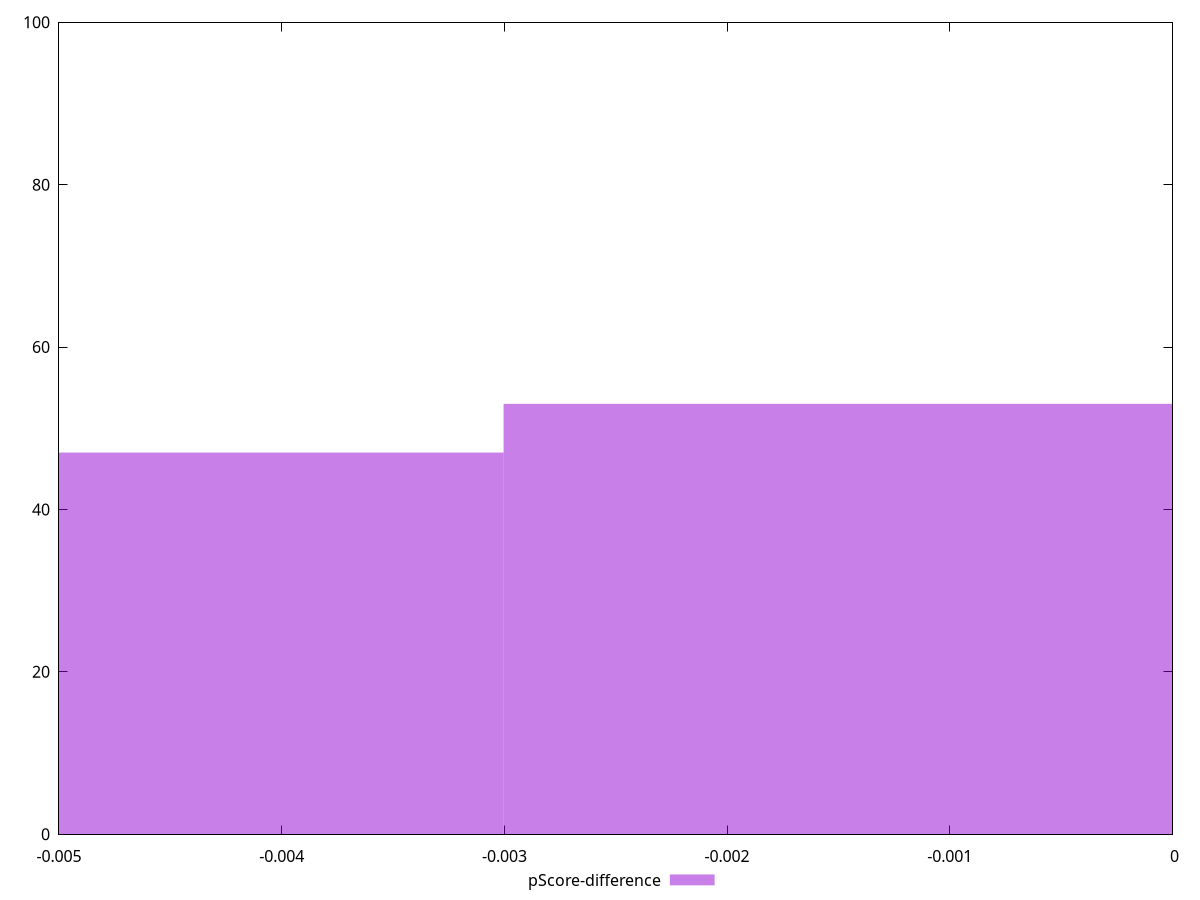 reset

$pScoreDifference <<EOF
-0.006007398251627343 47
0 53
EOF

set key outside below
set boxwidth 0.006007398251627343
set xrange [-0.0050000000000000044:0]
set yrange [0:100]
set trange [0:100]
set style fill transparent solid 0.5 noborder
set terminal svg size 640, 490 enhanced background rgb 'white'
set output "report_00018_2021-02-10T15-25-16.877Z/uses-http2/samples/pages+cached/pScore-difference/histogram.svg"

plot $pScoreDifference title "pScore-difference" with boxes

reset
